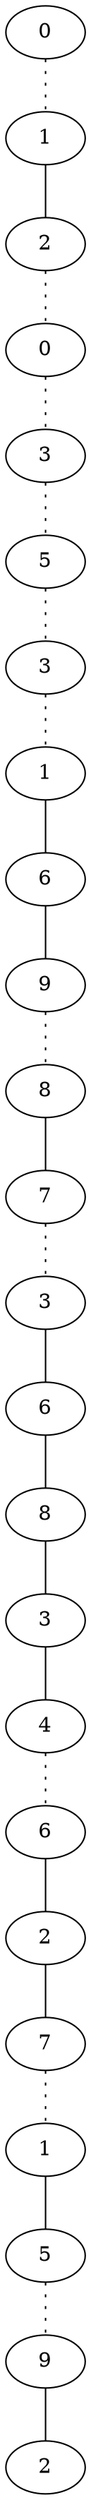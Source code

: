 graph {
a0[label=0];
a1[label=1];
a2[label=2];
a3[label=0];
a4[label=3];
a5[label=5];
a6[label=3];
a7[label=1];
a8[label=6];
a9[label=9];
a10[label=8];
a11[label=7];
a12[label=3];
a13[label=6];
a14[label=8];
a15[label=3];
a16[label=4];
a17[label=6];
a18[label=2];
a19[label=7];
a20[label=1];
a21[label=5];
a22[label=9];
a23[label=2];
a0 -- a1 [style=dotted];
a1 -- a2;
a2 -- a3 [style=dotted];
a3 -- a4 [style=dotted];
a4 -- a5 [style=dotted];
a5 -- a6 [style=dotted];
a6 -- a7 [style=dotted];
a7 -- a8;
a8 -- a9;
a9 -- a10 [style=dotted];
a10 -- a11;
a11 -- a12 [style=dotted];
a12 -- a13;
a13 -- a14;
a14 -- a15;
a15 -- a16;
a16 -- a17 [style=dotted];
a17 -- a18;
a18 -- a19;
a19 -- a20 [style=dotted];
a20 -- a21;
a21 -- a22 [style=dotted];
a22 -- a23;
}
